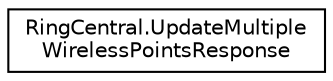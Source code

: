 digraph "Graphical Class Hierarchy"
{
 // LATEX_PDF_SIZE
  edge [fontname="Helvetica",fontsize="10",labelfontname="Helvetica",labelfontsize="10"];
  node [fontname="Helvetica",fontsize="10",shape=record];
  rankdir="LR";
  Node0 [label="RingCentral.UpdateMultiple\lWirelessPointsResponse",height=0.2,width=0.4,color="black", fillcolor="white", style="filled",URL="$classRingCentral_1_1UpdateMultipleWirelessPointsResponse.html",tooltip=" "];
}
